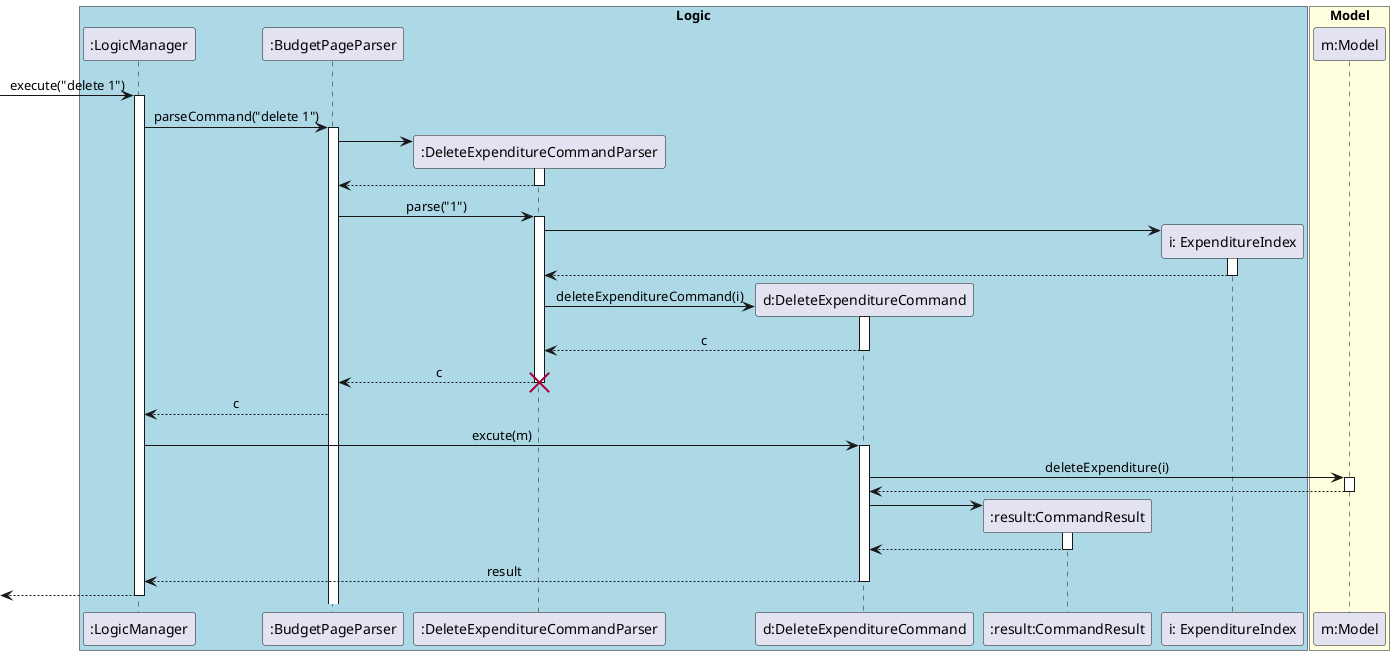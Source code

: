 @startuml
skinparam Sequence {
    MessageAlign center
}
box "Logic" #LightBlue
participant ":LogicManager" as LM
participant ":BudgetPageParser" as BPP
participant ":DeleteExpenditureCommandParser" as DECP
participant "d:DeleteExpenditureCommand" as DEC
participant ":result:CommandResult" as CR
participant "i: ExpenditureIndex" as EI
end box

box "Model" #LightYellow
participant "m:Model" as M
end box

[-> LM : execute("delete 1")
activate LM
LM -> BPP : parseCommand("delete 1")
activate BPP

create DECP
BPP -> DECP
activate DECP
BPP <-- DECP
deactivate DECP
BPP -> DECP : parse("1")
activate DECP

create EI
DECP -> EI
activate EI
DECP <-- EI
deactivate EI

create DEC
DECP -> DEC : deleteExpenditureCommand(i)
activate DEC
DECP <-- DEC : c
deactivate DEC
BPP <-- DECP : c
deactivate DECP
destroy DECP
LM <-- BPP : c

LM -> DEC: excute(m)
activate DEC
DEC -> M : deleteExpenditure(i)
activate M
DEC <-- M
deactivate M

create CR
DEC -> CR
activate CR
DEC <-- CR
deactivate CR

LM <-- DEC: result
deactivate DEC
[<-- LM
deactivate LM
@enduml
